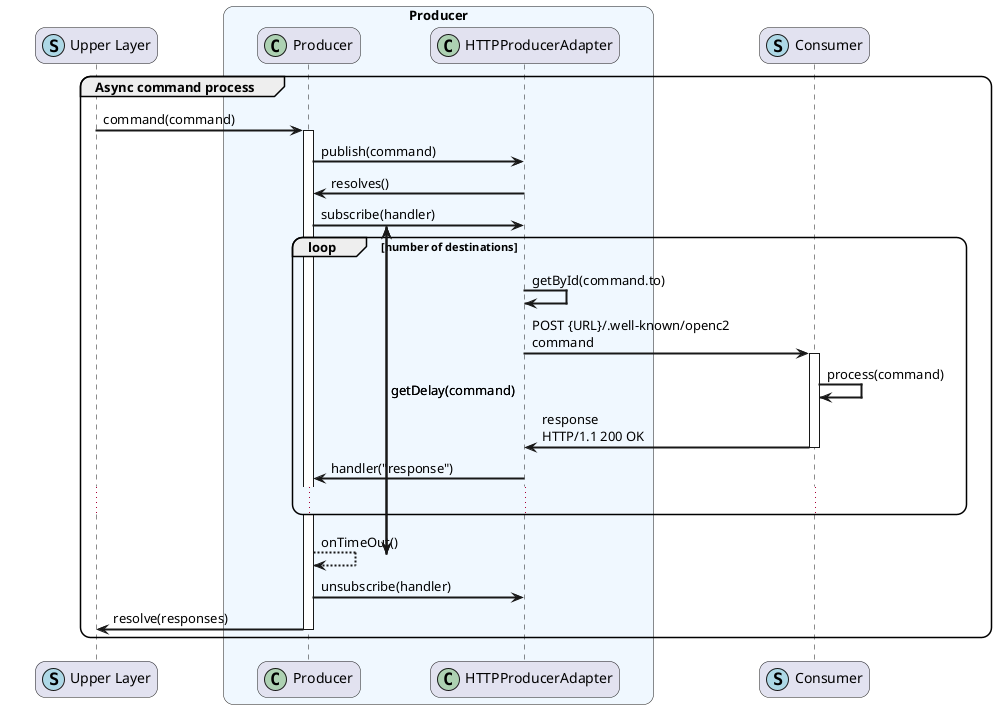 @startuml http-producer-adapter-sequence

!pragma teoz true
skinparam sequenceArrowThickness 2
skinparam roundcorner 20
skinparam maxmessagesize 200

skinparam ParticipantPadding 30
skinparam BoxPadding 30
skinparam SequenceBoxBackgroundColor AliceBlue
skinparam ActorBorderColor SaddleBrown
skinparam sequenceMessageAlign left

participant "Upper Layer" as Upper << (S, LightBlue) >> order 0
box "Producer"
participant "Producer" as Producer << (C,#ADD1B2) >> order 1
participant "HTTPProducerAdapter" as Adapter << (C,#ADD1B2) >> order 2
end box
participant "Consumer" as Consumer << (S, LightBlue) >> order 4

group Async command process
Upper -> Producer : command(command)
activate Producer
Producer -> Adapter : publish(command)
Adapter -> Producer : resolves()
{start} Producer -> Adapter : subscribe(handler)
loop number of destinations
Adapter -> Adapter : getById(command.to)
Adapter -> Consumer : POST {URL}/.well-known/openc2\ncommand
activate Consumer
Consumer -> Consumer : process(command)
Consumer -> Adapter : response\nHTTP/1.1 200 OK
deactivate Consumer
Adapter -> Producer : handler("response")
...
end
{end} Producer --> Producer : onTimeOut()
Producer -> Adapter : unsubscribe(handler)
Producer -> Upper : resolve(responses)
{start} <-> {end} : getDelay(command)
deactivate Producer
end

@enduml
